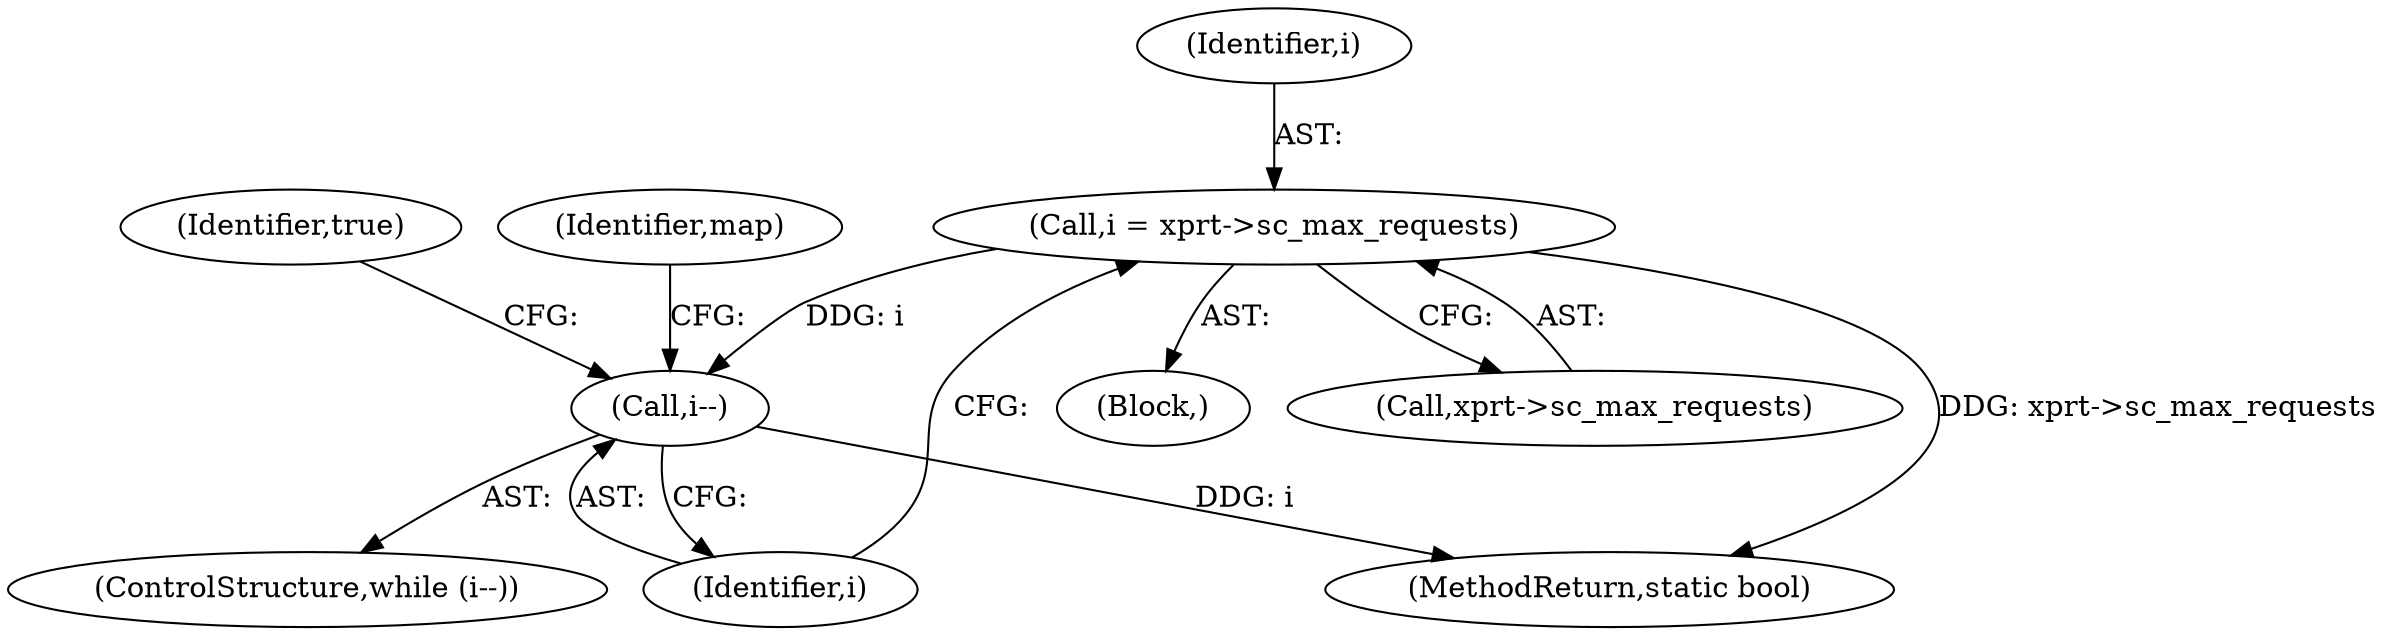digraph "1_linux_c70422f760c120480fee4de6c38804c72aa26bc1_47@pointer" {
"1000105" [label="(Call,i = xprt->sc_max_requests)"];
"1000111" [label="(Call,i--)"];
"1000137" [label="(Identifier,true)"];
"1000110" [label="(ControlStructure,while (i--))"];
"1000106" [label="(Identifier,i)"];
"1000116" [label="(Identifier,map)"];
"1000103" [label="(Block,)"];
"1000105" [label="(Call,i = xprt->sc_max_requests)"];
"1000111" [label="(Call,i--)"];
"1000138" [label="(MethodReturn,static bool)"];
"1000112" [label="(Identifier,i)"];
"1000107" [label="(Call,xprt->sc_max_requests)"];
"1000105" -> "1000103"  [label="AST: "];
"1000105" -> "1000107"  [label="CFG: "];
"1000106" -> "1000105"  [label="AST: "];
"1000107" -> "1000105"  [label="AST: "];
"1000112" -> "1000105"  [label="CFG: "];
"1000105" -> "1000138"  [label="DDG: xprt->sc_max_requests"];
"1000105" -> "1000111"  [label="DDG: i"];
"1000111" -> "1000110"  [label="AST: "];
"1000111" -> "1000112"  [label="CFG: "];
"1000112" -> "1000111"  [label="AST: "];
"1000116" -> "1000111"  [label="CFG: "];
"1000137" -> "1000111"  [label="CFG: "];
"1000111" -> "1000138"  [label="DDG: i"];
}
